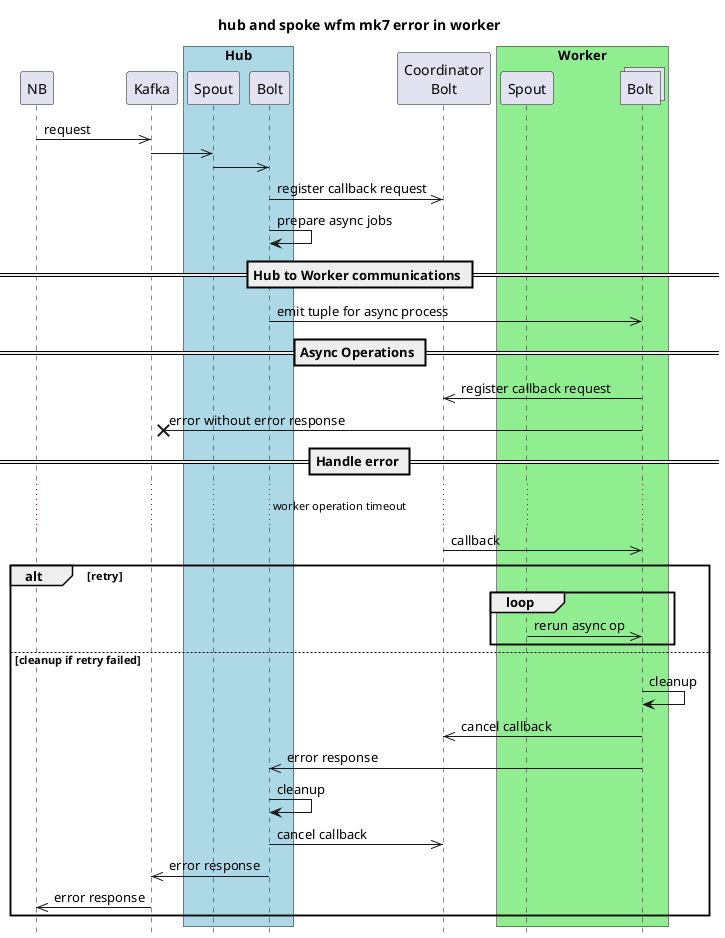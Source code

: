 @startuml
title hub and spoke wfm mk7 error in worker
hide footbox

participant NB
participant "Kafka" as bus

box "Hub" #LightBlue
    participant "Spout" as sp_hub
    participant "Bolt" as bolt_hub
end box

participant "Coordinator\nBolt" as coordinator
box "Worker" #LightGreen
    participant "Spout" as sp_work
    collections "Bolt" as bolt_work
end box


NB ->> bus : request
sp_hub <<- bus
sp_hub ->> bolt_hub
bolt_hub ->> coordinator : register callback request
bolt_hub -> bolt_hub : prepare async jobs

== Hub to Worker communications ==
bolt_hub ->> bolt_work : emit tuple for async process

== Async Operations ==
bolt_work ->> coordinator : register callback request
bolt_work ->>x bus: error without error response
== Handle error ==
... worker operation timeout ...
coordinator ->> bolt_work : callback

alt retry
    loop
        sp_work ->> bolt_work: rerun async op
    end
else cleanup if retry failed
    bolt_work -> bolt_work : cleanup
    bolt_work ->> coordinator : cancel callback
    bolt_work ->> bolt_hub: error response
    bolt_hub -> bolt_hub : cleanup
    bolt_hub ->> coordinator : cancel callback
    bolt_hub ->> bus: error response
    bus ->> NB: error response
end

@enduml